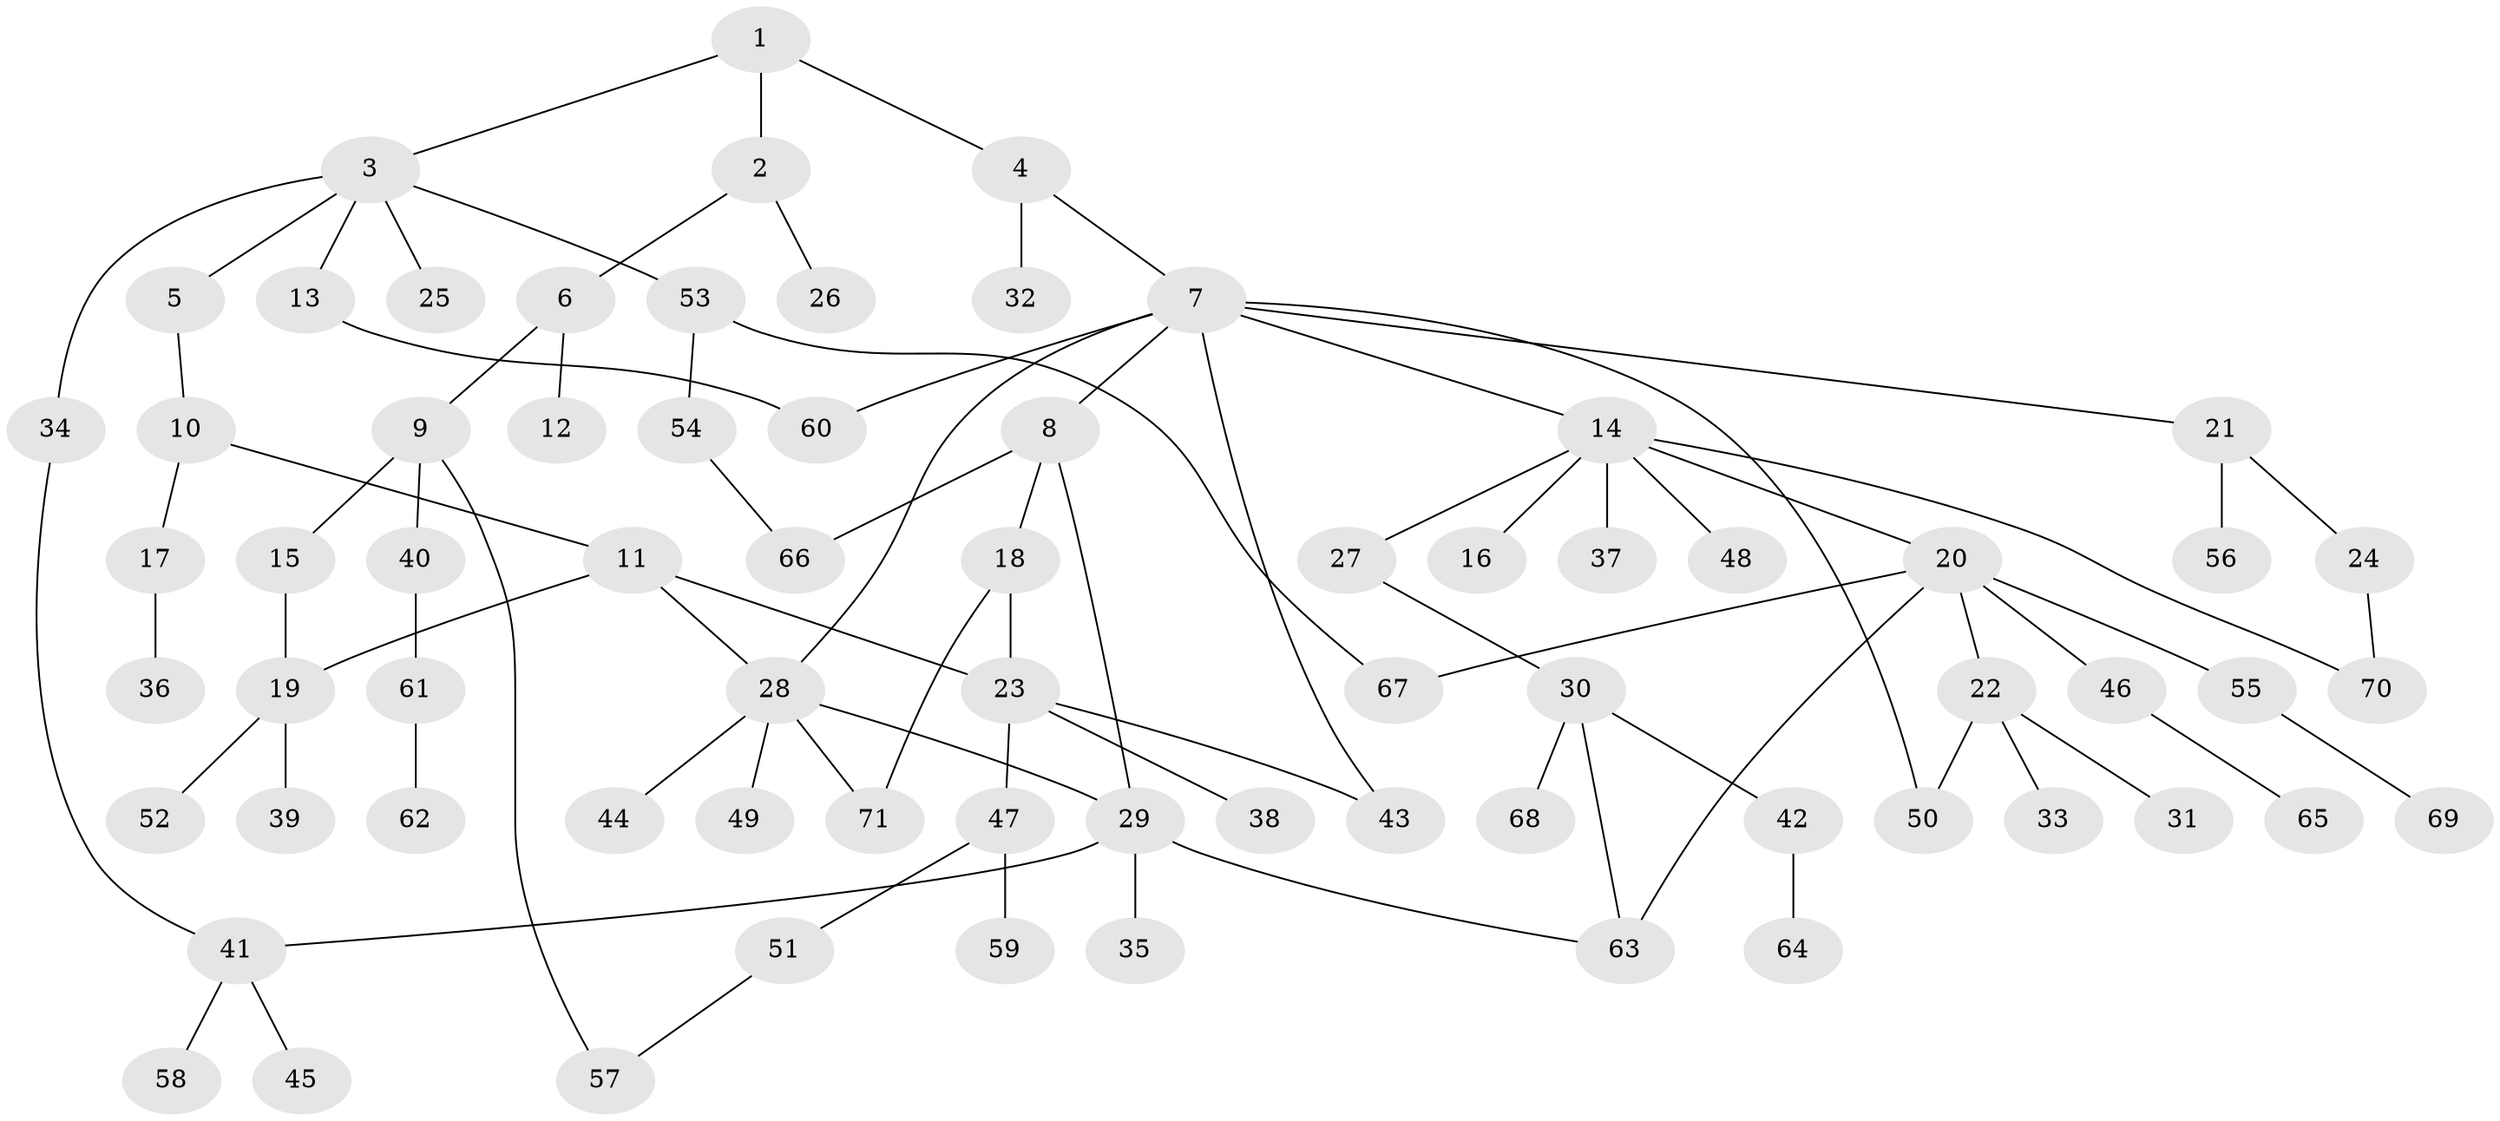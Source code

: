 // Generated by graph-tools (version 1.1) at 2025/25/03/09/25 03:25:27]
// undirected, 71 vertices, 85 edges
graph export_dot {
graph [start="1"]
  node [color=gray90,style=filled];
  1;
  2;
  3;
  4;
  5;
  6;
  7;
  8;
  9;
  10;
  11;
  12;
  13;
  14;
  15;
  16;
  17;
  18;
  19;
  20;
  21;
  22;
  23;
  24;
  25;
  26;
  27;
  28;
  29;
  30;
  31;
  32;
  33;
  34;
  35;
  36;
  37;
  38;
  39;
  40;
  41;
  42;
  43;
  44;
  45;
  46;
  47;
  48;
  49;
  50;
  51;
  52;
  53;
  54;
  55;
  56;
  57;
  58;
  59;
  60;
  61;
  62;
  63;
  64;
  65;
  66;
  67;
  68;
  69;
  70;
  71;
  1 -- 2;
  1 -- 3;
  1 -- 4;
  2 -- 6;
  2 -- 26;
  3 -- 5;
  3 -- 13;
  3 -- 25;
  3 -- 34;
  3 -- 53;
  4 -- 7;
  4 -- 32;
  5 -- 10;
  6 -- 9;
  6 -- 12;
  7 -- 8;
  7 -- 14;
  7 -- 21;
  7 -- 28;
  7 -- 43;
  7 -- 60;
  7 -- 50;
  8 -- 18;
  8 -- 66;
  8 -- 29;
  9 -- 15;
  9 -- 40;
  9 -- 57;
  10 -- 11;
  10 -- 17;
  11 -- 23;
  11 -- 28;
  11 -- 19;
  13 -- 60;
  14 -- 16;
  14 -- 20;
  14 -- 27;
  14 -- 37;
  14 -- 48;
  14 -- 70;
  15 -- 19;
  17 -- 36;
  18 -- 23;
  18 -- 71;
  19 -- 39;
  19 -- 52;
  20 -- 22;
  20 -- 46;
  20 -- 55;
  20 -- 67;
  20 -- 63;
  21 -- 24;
  21 -- 56;
  22 -- 31;
  22 -- 33;
  22 -- 50;
  23 -- 38;
  23 -- 47;
  23 -- 43;
  24 -- 70;
  27 -- 30;
  28 -- 29;
  28 -- 44;
  28 -- 49;
  28 -- 71;
  29 -- 35;
  29 -- 41;
  29 -- 63;
  30 -- 42;
  30 -- 68;
  30 -- 63;
  34 -- 41;
  40 -- 61;
  41 -- 45;
  41 -- 58;
  42 -- 64;
  46 -- 65;
  47 -- 51;
  47 -- 59;
  51 -- 57;
  53 -- 54;
  53 -- 67;
  54 -- 66;
  55 -- 69;
  61 -- 62;
}
